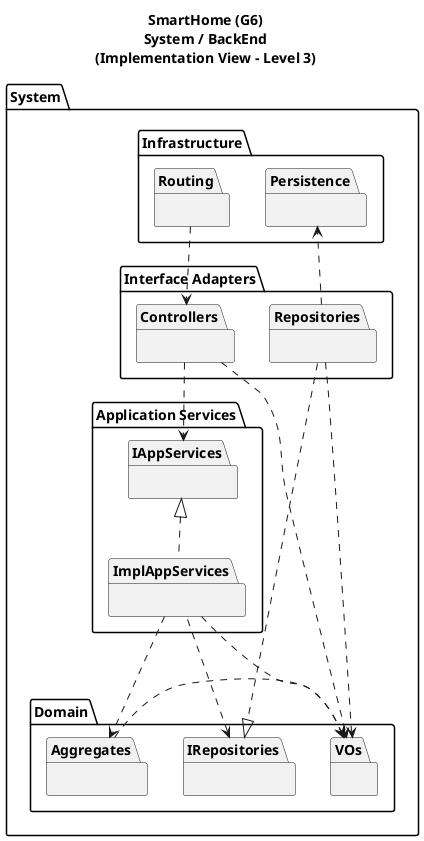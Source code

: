@startuml
'https://plantuml.com/class-diagram

title SmartHome (G6)\nSystem / BackEnd\n(Implementation View - Level 3)
package System{
package Infrastructure{
package Routing{
}
package Persistence{
}
}
package "Interface Adapters"{
package Controllers{}

package Repositories{
}
}
package "Application Services"{
package ImplAppServices{
}
package IAppServices{
}
}
package "Domain"{
package Aggregates{
}
package VOs{
}
package IRepositories{}
}

Routing ..> Controllers

Controllers .> IAppServices
Controllers ..> VOs

ImplAppServices .u.|> IAppServices

ImplAppServices ...> Aggregates
ImplAppServices ...> VOs
ImplAppServices .u.> IRepositories

Repositories .> Persistence
Repositories .....|> IRepositories
Repositories ..> VOs

Aggregates .> VOs


@enduml